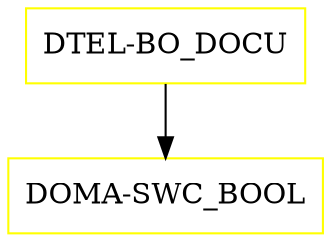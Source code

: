 digraph G {
  "DTEL-BO_DOCU" [shape=box,color=yellow];
  "DOMA-SWC_BOOL" [shape=box,color=yellow,URL="./DOMA_SWC_BOOL.html"];
  "DTEL-BO_DOCU" -> "DOMA-SWC_BOOL";
}
